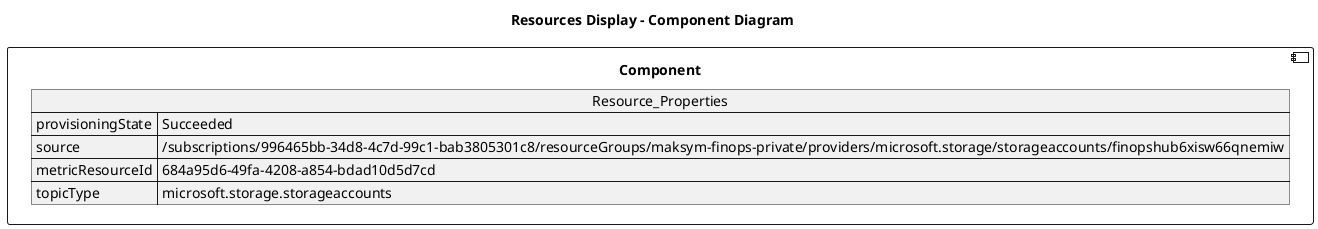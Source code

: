 @startuml

title Resources Display - Component Diagram

component Component {

json  Resource_Properties {
  "provisioningState": "Succeeded",
  "source": "/subscriptions/996465bb-34d8-4c7d-99c1-bab3805301c8/resourceGroups/maksym-finops-private/providers/microsoft.storage/storageaccounts/finopshub6xisw66qnemiw",
  "metricResourceId": "684a95d6-49fa-4208-a854-bdad10d5d7cd",
  "topicType": "microsoft.storage.storageaccounts"
}
}
@enduml
